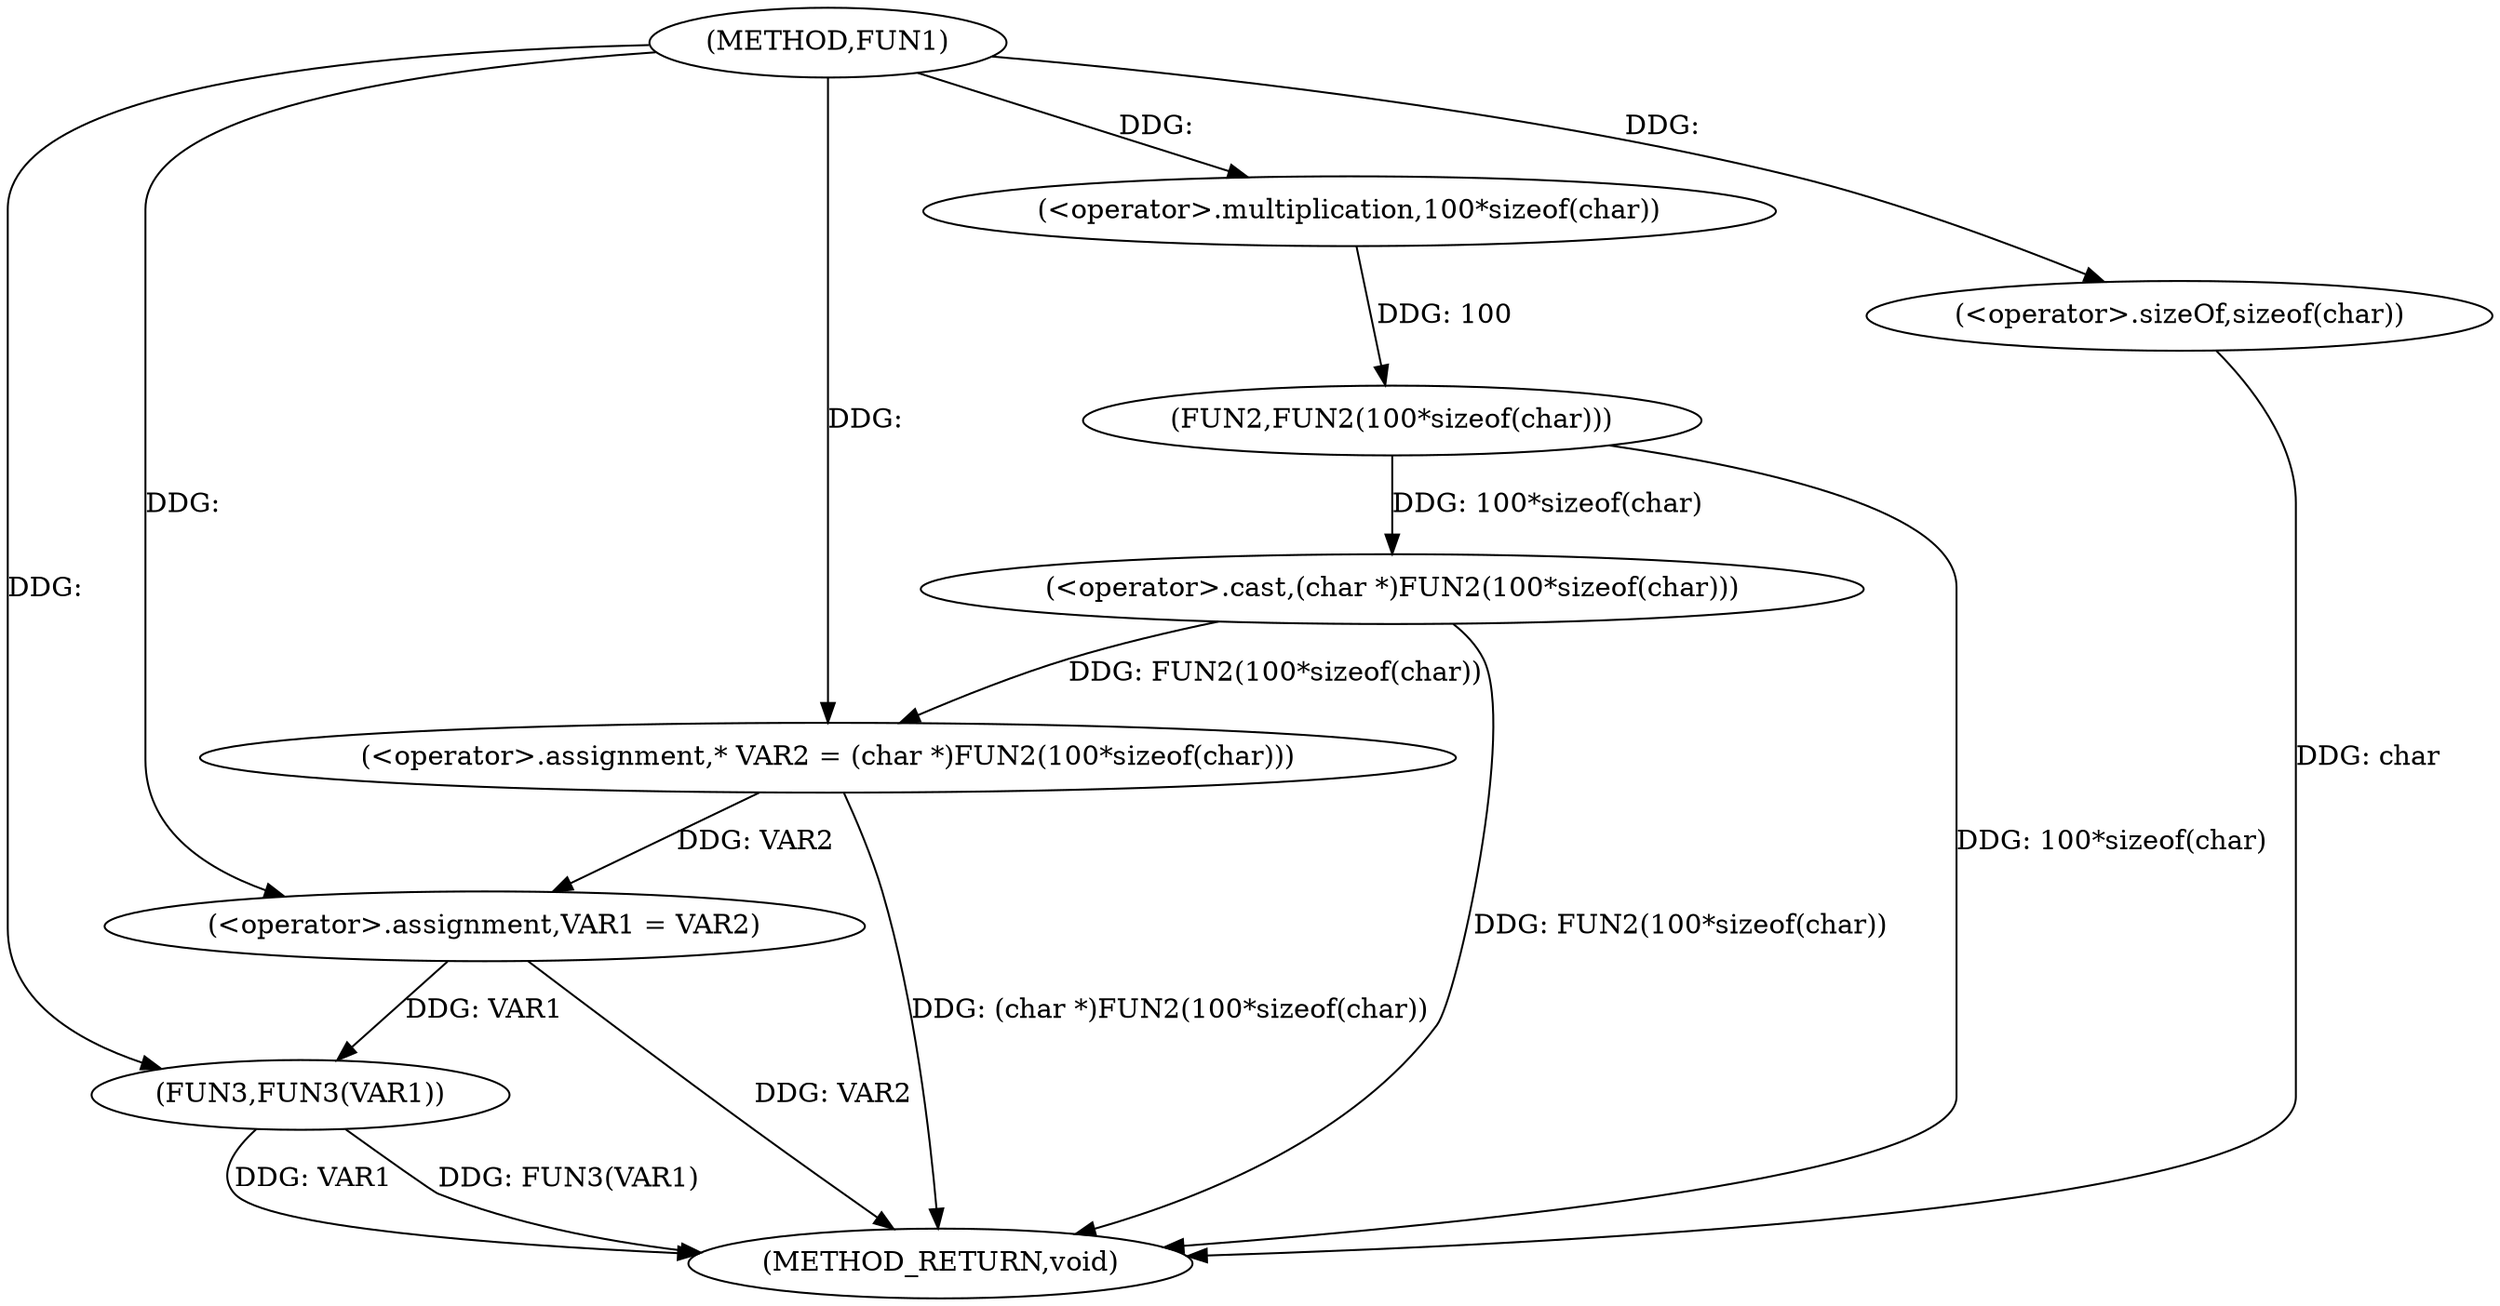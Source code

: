 digraph FUN1 {  
"1000100" [label = "(METHOD,FUN1)" ]
"1000118" [label = "(METHOD_RETURN,void)" ]
"1000104" [label = "(<operator>.assignment,* VAR2 = (char *)FUN2(100*sizeof(char)))" ]
"1000106" [label = "(<operator>.cast,(char *)FUN2(100*sizeof(char)))" ]
"1000108" [label = "(FUN2,FUN2(100*sizeof(char)))" ]
"1000109" [label = "(<operator>.multiplication,100*sizeof(char))" ]
"1000111" [label = "(<operator>.sizeOf,sizeof(char))" ]
"1000113" [label = "(<operator>.assignment,VAR1 = VAR2)" ]
"1000116" [label = "(FUN3,FUN3(VAR1))" ]
  "1000116" -> "1000118"  [ label = "DDG: VAR1"] 
  "1000106" -> "1000118"  [ label = "DDG: FUN2(100*sizeof(char))"] 
  "1000113" -> "1000118"  [ label = "DDG: VAR2"] 
  "1000111" -> "1000118"  [ label = "DDG: char"] 
  "1000116" -> "1000118"  [ label = "DDG: FUN3(VAR1)"] 
  "1000104" -> "1000118"  [ label = "DDG: (char *)FUN2(100*sizeof(char))"] 
  "1000108" -> "1000118"  [ label = "DDG: 100*sizeof(char)"] 
  "1000106" -> "1000104"  [ label = "DDG: FUN2(100*sizeof(char))"] 
  "1000100" -> "1000104"  [ label = "DDG: "] 
  "1000108" -> "1000106"  [ label = "DDG: 100*sizeof(char)"] 
  "1000109" -> "1000108"  [ label = "DDG: 100"] 
  "1000100" -> "1000109"  [ label = "DDG: "] 
  "1000100" -> "1000111"  [ label = "DDG: "] 
  "1000104" -> "1000113"  [ label = "DDG: VAR2"] 
  "1000100" -> "1000113"  [ label = "DDG: "] 
  "1000113" -> "1000116"  [ label = "DDG: VAR1"] 
  "1000100" -> "1000116"  [ label = "DDG: "] 
}
